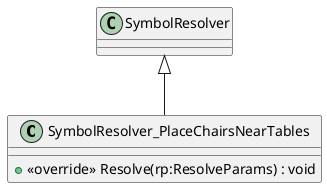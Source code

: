 @startuml
class SymbolResolver_PlaceChairsNearTables {
    + <<override>> Resolve(rp:ResolveParams) : void
}
SymbolResolver <|-- SymbolResolver_PlaceChairsNearTables
@enduml
